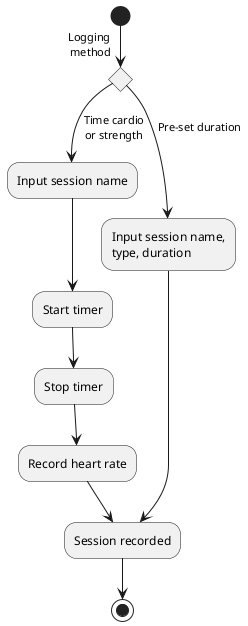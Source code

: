 @startuml
(*)  --> If "Logging \nmethod" then
    --> [Time cardio\nor strength] "Input session name"
    --> "Start timer"
    --> "Stop timer"
    --> "Record heart rate"
    --> "Session recorded"
else
    --> [Pre-set duration] "Input session name,\ntype, duration"
    --> "Session recorded"
Endif
-->(*)
@enduml